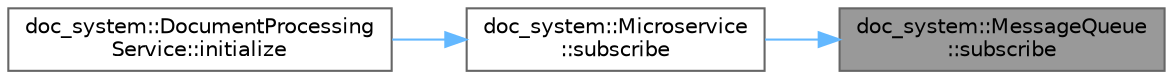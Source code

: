 digraph "doc_system::MessageQueue::subscribe"
{
 // INTERACTIVE_SVG=YES
 // LATEX_PDF_SIZE
  bgcolor="transparent";
  edge [fontname=Helvetica,fontsize=10,labelfontname=Helvetica,labelfontsize=10];
  node [fontname=Helvetica,fontsize=10,shape=box,height=0.2,width=0.4];
  rankdir="RL";
  Node1 [id="Node000001",label="doc_system::MessageQueue\l::subscribe",height=0.2,width=0.4,color="gray40", fillcolor="grey60", style="filled", fontcolor="black",tooltip=" "];
  Node1 -> Node2 [id="edge1_Node000001_Node000002",dir="back",color="steelblue1",style="solid",tooltip=" "];
  Node2 [id="Node000002",label="doc_system::Microservice\l::subscribe",height=0.2,width=0.4,color="grey40", fillcolor="white", style="filled",URL="$classdoc__system_1_1_microservice.html#a132aea06836073488b9e4d7b8e1ab50a",tooltip=" "];
  Node2 -> Node3 [id="edge2_Node000002_Node000003",dir="back",color="steelblue1",style="solid",tooltip=" "];
  Node3 [id="Node000003",label="doc_system::DocumentProcessing\lService::initialize",height=0.2,width=0.4,color="grey40", fillcolor="white", style="filled",URL="$classdoc__system_1_1_document_processing_service.html#aadfeca935da36e00ab4362b55facc4e4",tooltip=" "];
}
